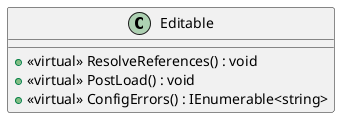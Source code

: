 @startuml
class Editable {
    + <<virtual>> ResolveReferences() : void
    + <<virtual>> PostLoad() : void
    + <<virtual>> ConfigErrors() : IEnumerable<string>
}
@enduml
